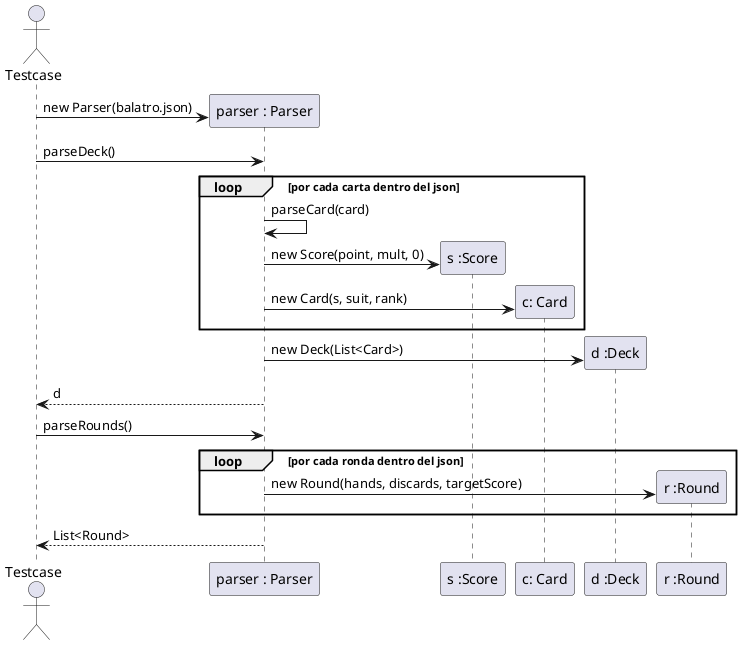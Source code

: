 @startuml

actor Testcase

create "parser : Parser" as parser
Testcase -> parser: new Parser(balatro.json)

Testcase -> parser: parseDeck()
  loop por cada carta dentro del json
  parser -> parser: parseCard(card)
  create "s :Score" as s
  parser -> s: new Score(point, mult, 0)
  create "c: Card" as c
  parser -> c: new Card(s, suit, rank)
  end loop
  create "d :Deck" as d
  parser -> d: new Deck(List<Card>)
parser --> Testcase: d

Testcase -> parser: parseRounds()
loop por cada ronda dentro del json
  create "r :Round" as r
  parser -> r: new Round(hands, discards, targetScore)
end loop
parser --> Testcase: List<Round>



@enduml